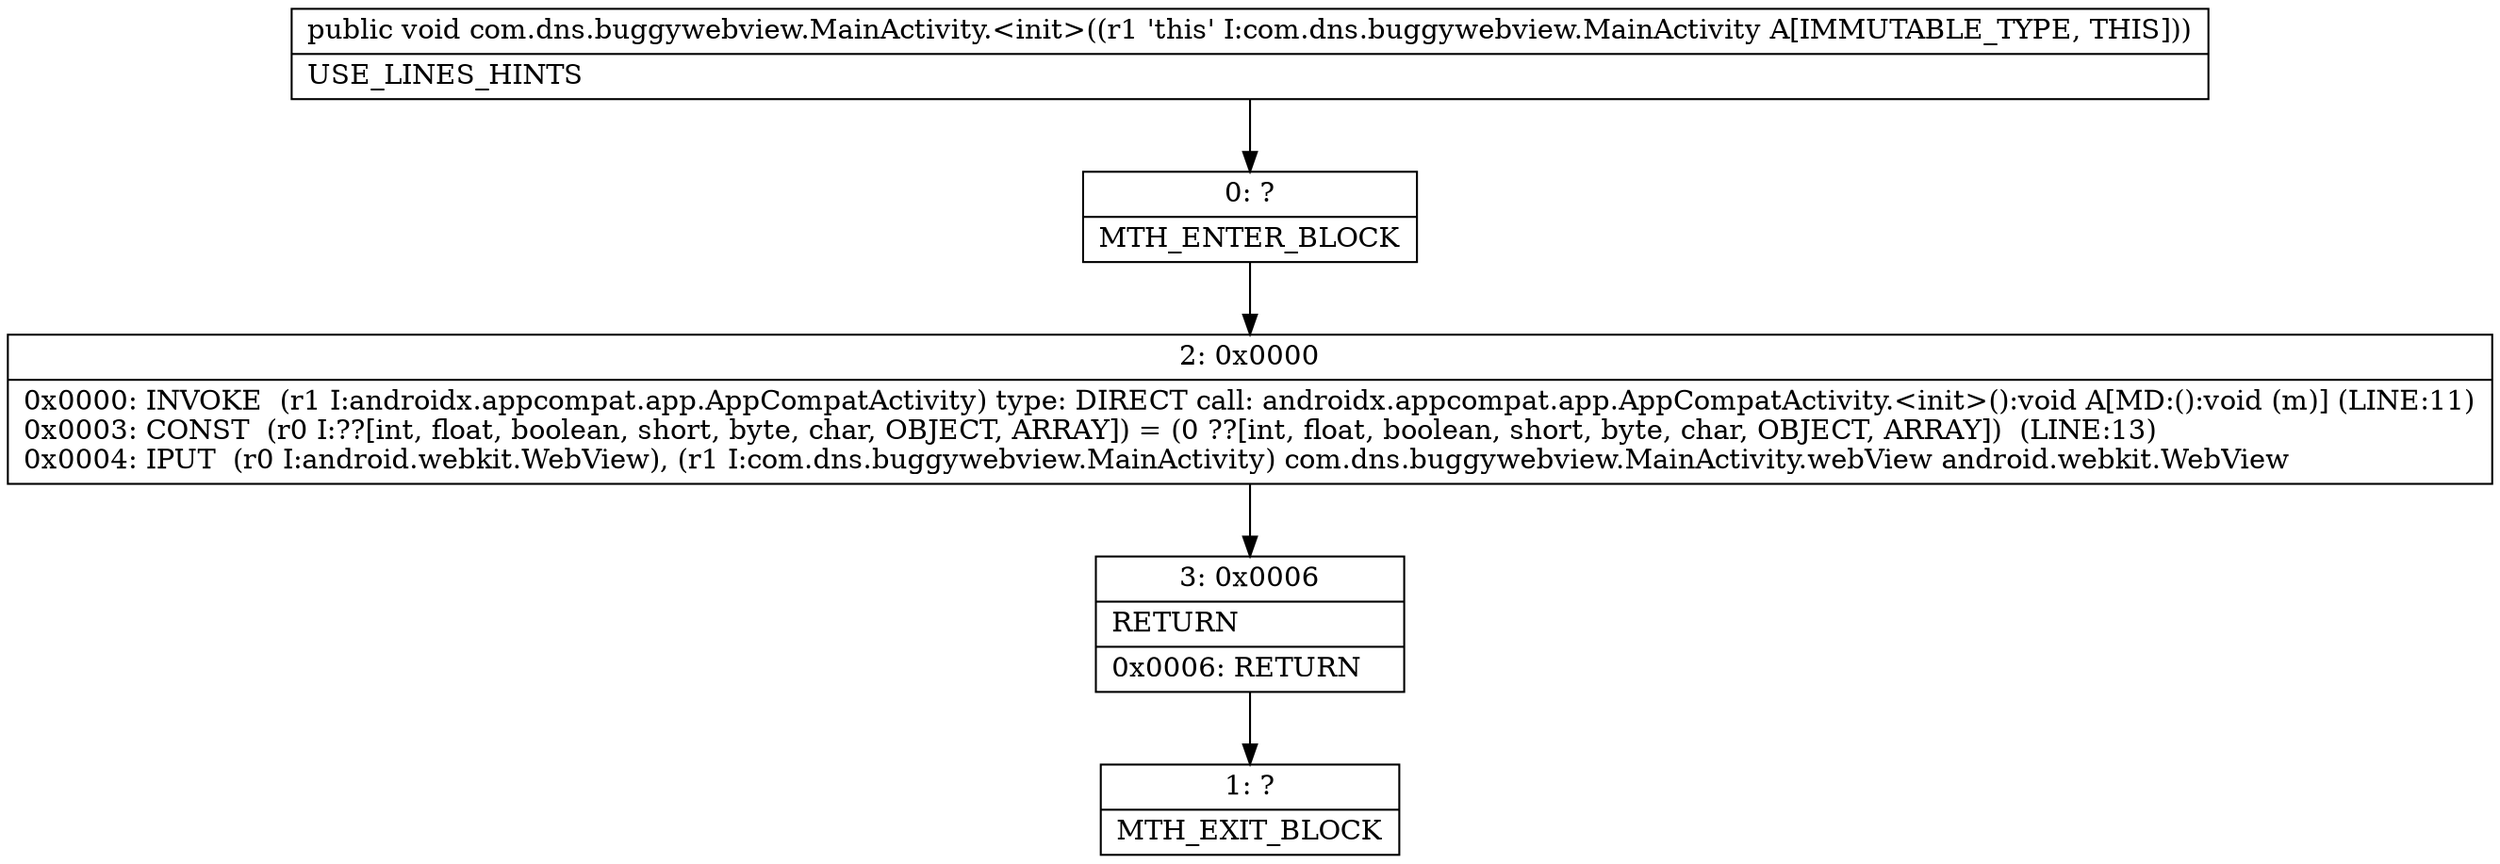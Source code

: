 digraph "CFG forcom.dns.buggywebview.MainActivity.\<init\>()V" {
Node_0 [shape=record,label="{0\:\ ?|MTH_ENTER_BLOCK\l}"];
Node_2 [shape=record,label="{2\:\ 0x0000|0x0000: INVOKE  (r1 I:androidx.appcompat.app.AppCompatActivity) type: DIRECT call: androidx.appcompat.app.AppCompatActivity.\<init\>():void A[MD:():void (m)] (LINE:11)\l0x0003: CONST  (r0 I:??[int, float, boolean, short, byte, char, OBJECT, ARRAY]) = (0 ??[int, float, boolean, short, byte, char, OBJECT, ARRAY])  (LINE:13)\l0x0004: IPUT  (r0 I:android.webkit.WebView), (r1 I:com.dns.buggywebview.MainActivity) com.dns.buggywebview.MainActivity.webView android.webkit.WebView \l}"];
Node_3 [shape=record,label="{3\:\ 0x0006|RETURN\l|0x0006: RETURN   \l}"];
Node_1 [shape=record,label="{1\:\ ?|MTH_EXIT_BLOCK\l}"];
MethodNode[shape=record,label="{public void com.dns.buggywebview.MainActivity.\<init\>((r1 'this' I:com.dns.buggywebview.MainActivity A[IMMUTABLE_TYPE, THIS]))  | USE_LINES_HINTS\l}"];
MethodNode -> Node_0;Node_0 -> Node_2;
Node_2 -> Node_3;
Node_3 -> Node_1;
}

